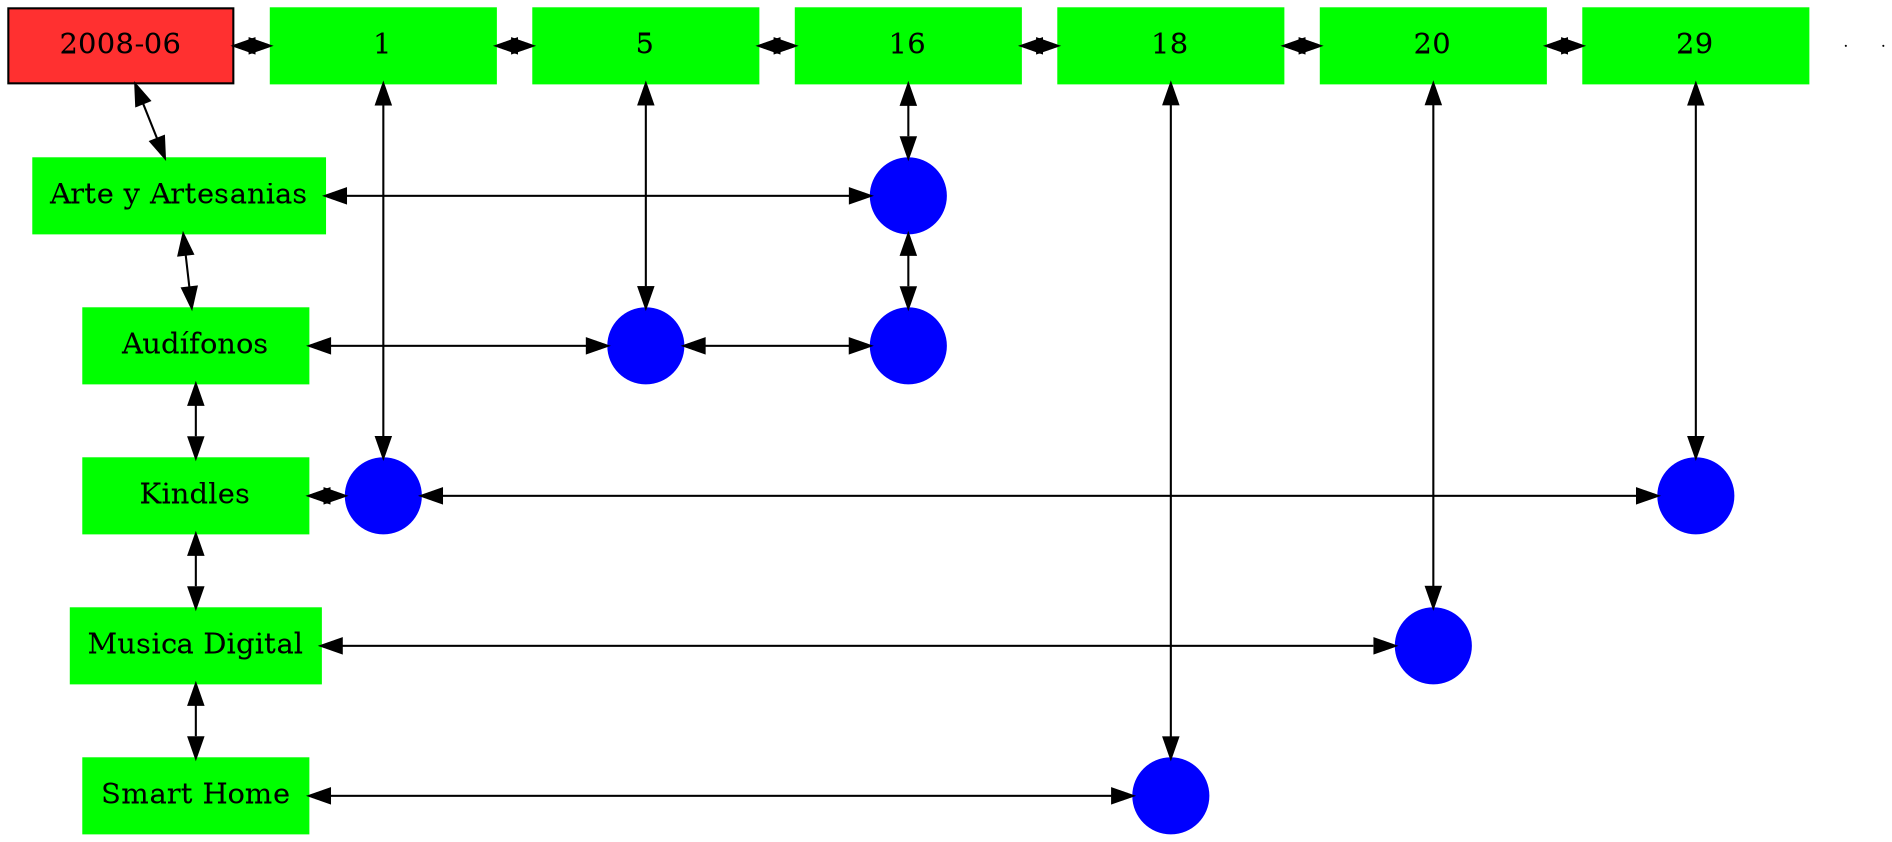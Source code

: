 digraph G{
node[shape="box"];
nodeMt[ label = "2008-06", width = 1.5, style = filled, fillcolor = firebrick1, group = 1 ];
e0[ shape = point, width = 0 ];
e1[ shape = point, width = 0 ];
node0xc002041540[label="1",color=green,style =filled,width = 1.5 group=1];
nodeMt->node0xc002041540[dir="both"];
{rank=same;nodeMt;node0xc002041540;}
node0xc001e96140[label="5",color=green,style =filled,width = 1.5 group=5];
node0xc002041540->node0xc001e96140[dir="both"];
{rank=same;node0xc002041540;node0xc001e96140;}
node0xc0022395e0[label="16",color=green,style =filled,width = 1.5 group=16];
node0xc001e96140->node0xc0022395e0[dir="both"];
{rank=same;node0xc001e96140;node0xc0022395e0;}
node0xc00225d630[label="18",color=green,style =filled,width = 1.5 group=18];
node0xc0022395e0->node0xc00225d630[dir="both"];
{rank=same;node0xc0022395e0;node0xc00225d630;}
node0xc001f5c690[label="20",color=green,style =filled,width = 1.5 group=20];
node0xc00225d630->node0xc001f5c690[dir="both"];
{rank=same;node0xc00225d630;node0xc001f5c690;}
node0xc0021fd720[label="29",color=green,style =filled,width = 1.5 group=29];
node0xc001f5c690->node0xc0021fd720[dir="both"];
{rank=same;node0xc001f5c690;node0xc0021fd720;}
node0xc00224dbd0[label="Arte y Artesanias",color=green,style =filled width = 1.5 group=1];
node0xc002258300[label="",color=blue,style =filled, width = 0.5 group=16 shape=circle];
node0xc00224dbd0->node0xc002258300[dir="both"];
{rank=same;node0xc00224dbd0;node0xc002258300;}
node0xc001e960f0[label="Audífonos",color=green,style =filled width = 1.5 group=1];
node0xc001e8af00[label="",color=blue,style =filled, width = 0.5 group=5 shape=circle];
node0xc001e960f0->node0xc001e8af00[dir="both"];
{rank=same;node0xc001e960f0;node0xc001e8af00;}
node0xc002246000[label="",color=blue,style =filled, width = 0.5 group=16 shape=circle];
node0xc001e8af00->node0xc002246000[dir="both"];
{rank=same;node0xc002246000;node0xc001e8af00;}
node0xc0020414f0[label="Kindles",color=green,style =filled width = 1.5 group=1];
node0xc002039c80[label="",color=blue,style =filled, width = 0.5 group=1 shape=circle];
node0xc0020414f0->node0xc002039c80[dir="both"];
{rank=same;node0xc0020414f0;node0xc002039c80;}
node0xc002202f80[label="",color=blue,style =filled, width = 0.5 group=29 shape=circle];
node0xc002039c80->node0xc002202f80[dir="both"];
{rank=same;node0xc002202f80;node0xc002039c80;}
node0xc001f5c640[label="Musica Digital",color=green,style =filled width = 1.5 group=1];
node0xc001f5a600[label="",color=blue,style =filled, width = 0.5 group=20 shape=circle];
node0xc001f5c640->node0xc001f5a600[dir="both"];
{rank=same;node0xc001f5c640;node0xc001f5a600;}
node0xc00225d5e0[label="Smart Home",color=green,style =filled width = 1.5 group=1];
node0xc002259800[label="",color=blue,style =filled, width = 0.5 group=18 shape=circle];
node0xc00225d5e0->node0xc002259800[dir="both"];
{rank=same;node0xc00225d5e0;node0xc002259800;}
node0xc002041540->node0xc002039c80[dir="both"];
node0xc001e96140->node0xc001e8af00[dir="both"];
node0xc0022395e0->node0xc002258300[dir="both"];
node0xc002258300->node0xc002246000[dir="both"];
node0xc00225d630->node0xc002259800[dir="both"];
node0xc001f5c690->node0xc001f5a600[dir="both"];
node0xc0021fd720->node0xc002202f80[dir="both"];
nodeMt->node0xc00224dbd0[dir="both"];
node0xc00224dbd0->node0xc001e960f0[dir="both"];
node0xc001e960f0->node0xc0020414f0[dir="both"];
node0xc0020414f0->node0xc001f5c640[dir="both"];
node0xc001f5c640->node0xc00225d5e0[dir="both"];
}
